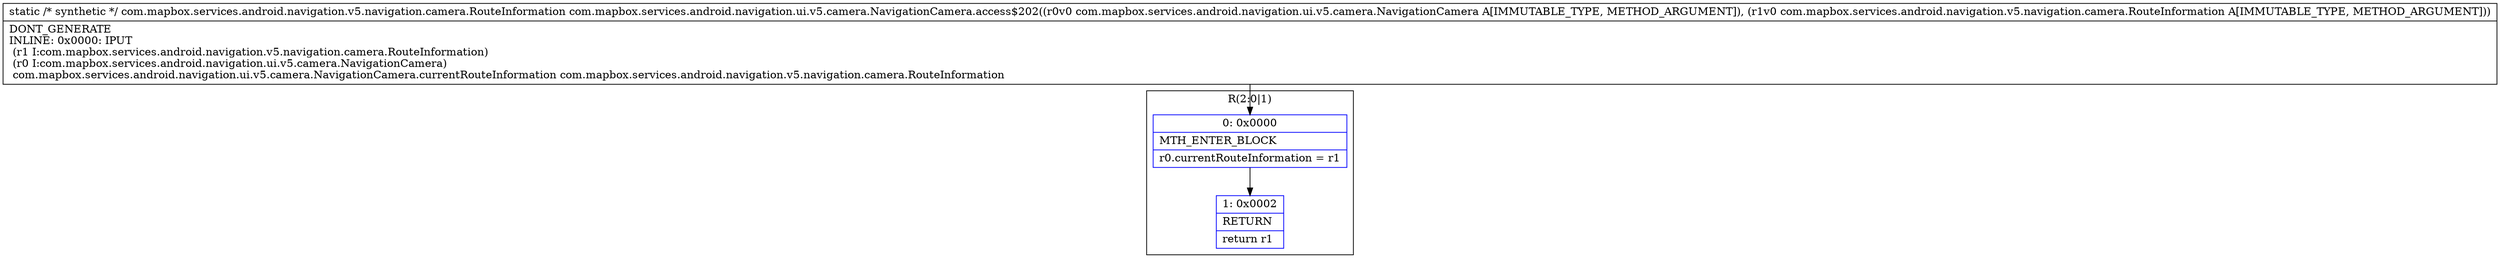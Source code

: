 digraph "CFG forcom.mapbox.services.android.navigation.ui.v5.camera.NavigationCamera.access$202(Lcom\/mapbox\/services\/android\/navigation\/ui\/v5\/camera\/NavigationCamera;Lcom\/mapbox\/services\/android\/navigation\/v5\/navigation\/camera\/RouteInformation;)Lcom\/mapbox\/services\/android\/navigation\/v5\/navigation\/camera\/RouteInformation;" {
subgraph cluster_Region_372888364 {
label = "R(2:0|1)";
node [shape=record,color=blue];
Node_0 [shape=record,label="{0\:\ 0x0000|MTH_ENTER_BLOCK\l|r0.currentRouteInformation = r1\l}"];
Node_1 [shape=record,label="{1\:\ 0x0002|RETURN\l|return r1\l}"];
}
MethodNode[shape=record,label="{static \/* synthetic *\/ com.mapbox.services.android.navigation.v5.navigation.camera.RouteInformation com.mapbox.services.android.navigation.ui.v5.camera.NavigationCamera.access$202((r0v0 com.mapbox.services.android.navigation.ui.v5.camera.NavigationCamera A[IMMUTABLE_TYPE, METHOD_ARGUMENT]), (r1v0 com.mapbox.services.android.navigation.v5.navigation.camera.RouteInformation A[IMMUTABLE_TYPE, METHOD_ARGUMENT]))  | DONT_GENERATE\lINLINE: 0x0000: IPUT  \l  (r1 I:com.mapbox.services.android.navigation.v5.navigation.camera.RouteInformation)\l  (r0 I:com.mapbox.services.android.navigation.ui.v5.camera.NavigationCamera)\l com.mapbox.services.android.navigation.ui.v5.camera.NavigationCamera.currentRouteInformation com.mapbox.services.android.navigation.v5.navigation.camera.RouteInformation\l}"];
MethodNode -> Node_0;
Node_0 -> Node_1;
}

